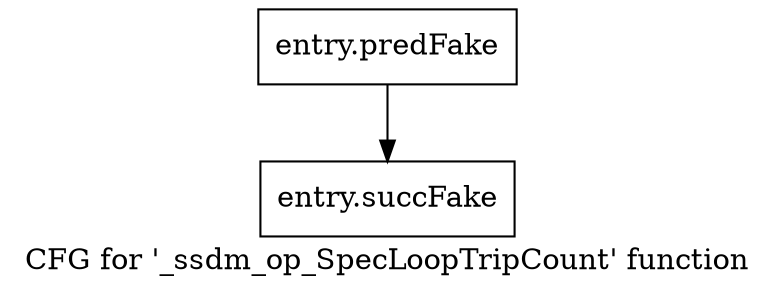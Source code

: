 digraph "CFG for '_ssdm_op_SpecLoopTripCount' function" {
	label="CFG for '_ssdm_op_SpecLoopTripCount' function";

	Node0x46b9120 [shape=record,filename="",linenumber="",label="{entry.predFake}"];
	Node0x46b9120 -> Node0x464db80[ callList="" memoryops="" filename=""];
	Node0x464db80 [shape=record,filename="",linenumber="",label="{entry.succFake}"];
}
